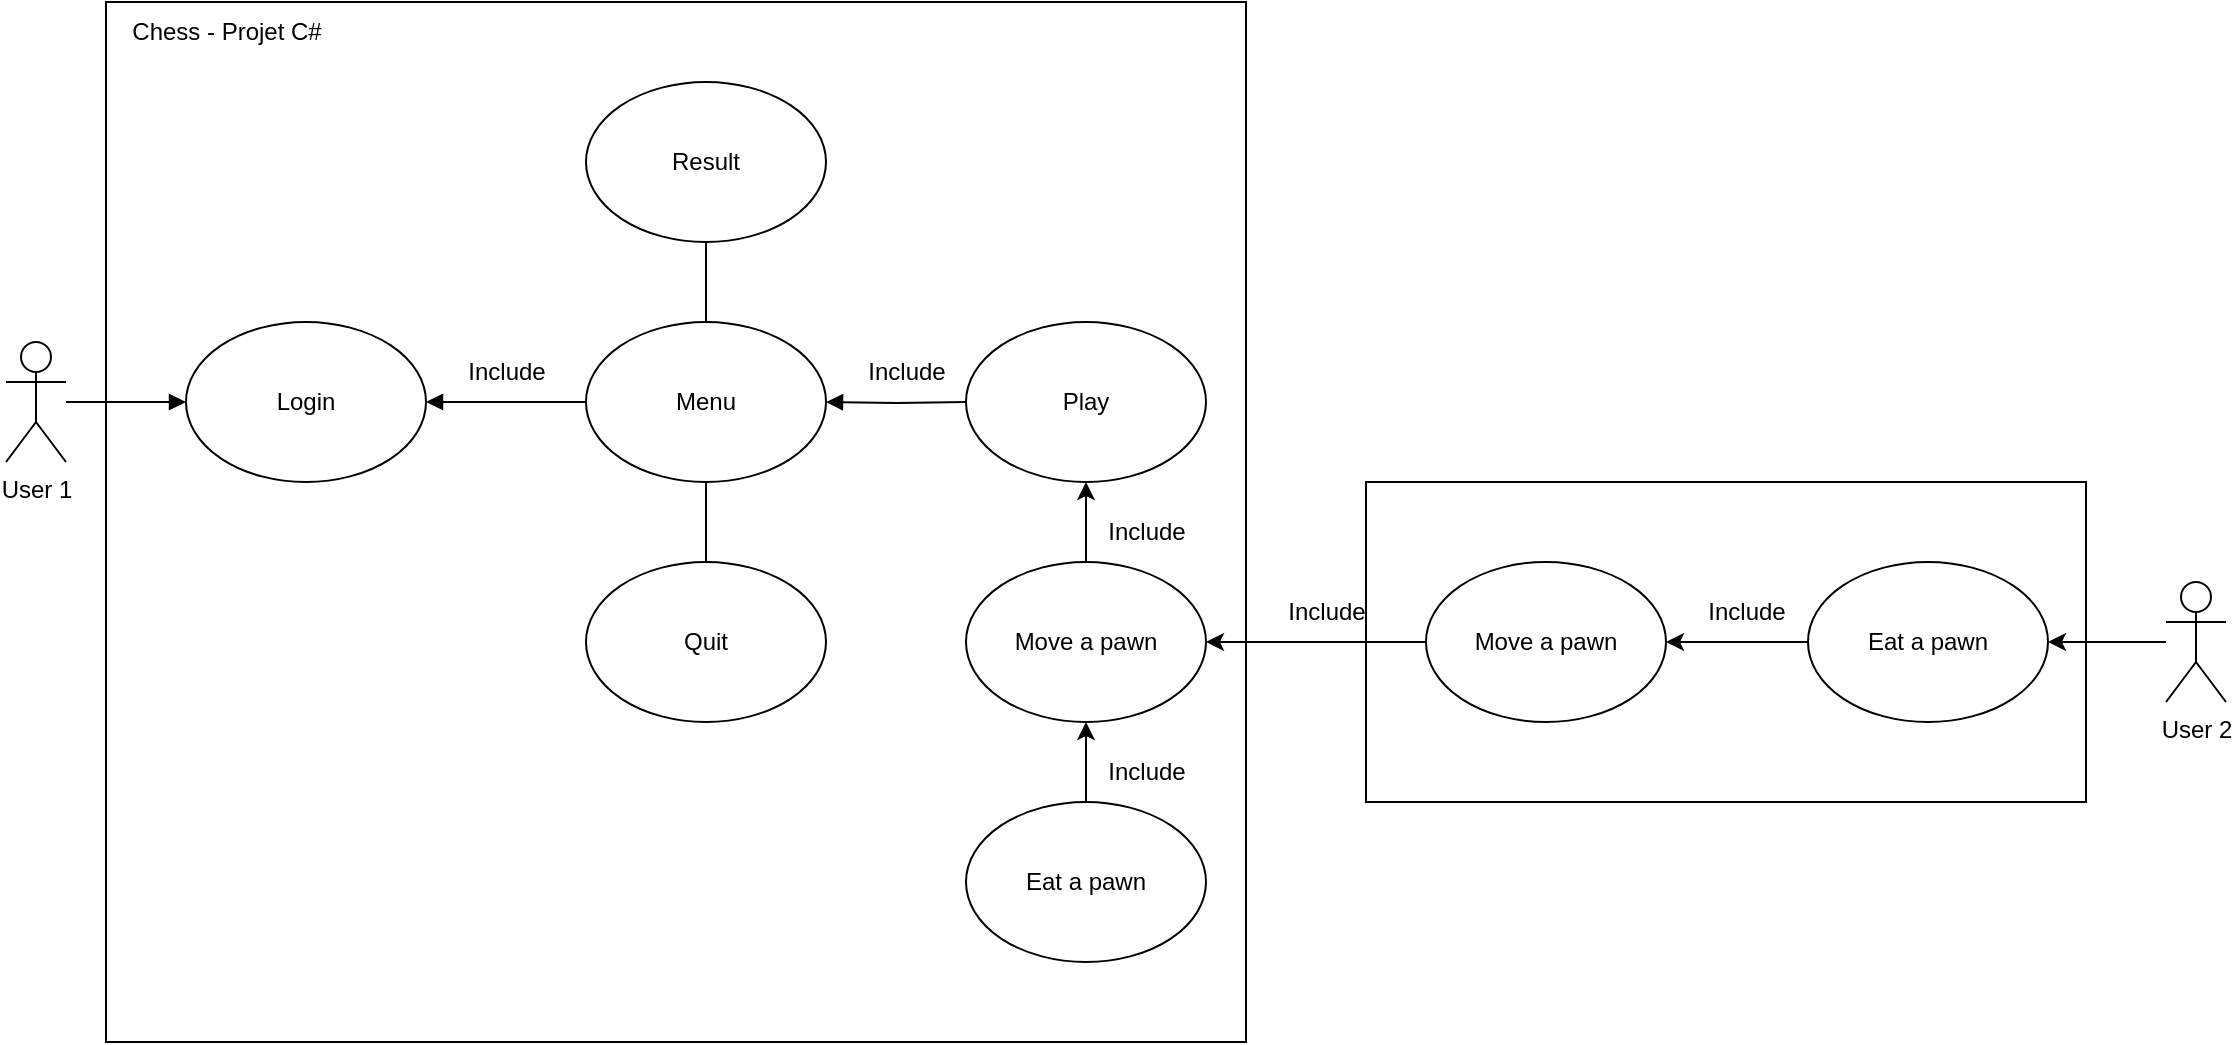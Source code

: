 <mxfile version="20.3.0" type="device"><diagram id="2cjsr1L7NgXO2NWgIAJk" name="Page-1"><mxGraphModel dx="1422" dy="875" grid="1" gridSize="10" guides="1" tooltips="1" connect="1" arrows="1" fold="1" page="1" pageScale="1" pageWidth="827" pageHeight="1169" math="0" shadow="0"><root><mxCell id="0"/><mxCell id="1" parent="0"/><mxCell id="vvSb5dUs8P68CyPUkBZt-1" value="" style="rounded=0;whiteSpace=wrap;html=1;" parent="1" vertex="1"><mxGeometry x="790" y="440" width="360" height="160" as="geometry"/></mxCell><mxCell id="znJQ7qrJtKN4a2XGMxJr-24" value="" style="rounded=0;whiteSpace=wrap;html=1;" parent="1" vertex="1"><mxGeometry x="160" y="200" width="570" height="520" as="geometry"/></mxCell><mxCell id="znJQ7qrJtKN4a2XGMxJr-23" value="" style="edgeStyle=orthogonalEdgeStyle;rounded=0;orthogonalLoop=1;jettySize=auto;html=1;endArrow=block;endFill=1;" parent="1" source="znJQ7qrJtKN4a2XGMxJr-1" target="znJQ7qrJtKN4a2XGMxJr-5" edge="1"><mxGeometry relative="1" as="geometry"/></mxCell><mxCell id="znJQ7qrJtKN4a2XGMxJr-1" value="User 1" style="shape=umlActor;verticalLabelPosition=bottom;verticalAlign=top;html=1;outlineConnect=0;" parent="1" vertex="1"><mxGeometry x="110" y="370" width="30" height="60" as="geometry"/></mxCell><mxCell id="znJQ7qrJtKN4a2XGMxJr-4" value="Play" style="ellipse;whiteSpace=wrap;html=1;" parent="1" vertex="1"><mxGeometry x="590" y="360" width="120" height="80" as="geometry"/></mxCell><mxCell id="znJQ7qrJtKN4a2XGMxJr-15" value="" style="edgeStyle=orthogonalEdgeStyle;rounded=0;orthogonalLoop=1;jettySize=auto;html=1;endArrow=none;endFill=0;startArrow=block;startFill=1;" parent="1" source="znJQ7qrJtKN4a2XGMxJr-5" target="znJQ7qrJtKN4a2XGMxJr-14" edge="1"><mxGeometry relative="1" as="geometry"/></mxCell><mxCell id="znJQ7qrJtKN4a2XGMxJr-5" value="Login" style="ellipse;whiteSpace=wrap;html=1;" parent="1" vertex="1"><mxGeometry x="200" y="360" width="120" height="80" as="geometry"/></mxCell><mxCell id="znJQ7qrJtKN4a2XGMxJr-8" value="Quit" style="ellipse;whiteSpace=wrap;html=1;" parent="1" vertex="1"><mxGeometry x="400" y="480" width="120" height="80" as="geometry"/></mxCell><mxCell id="znJQ7qrJtKN4a2XGMxJr-26" value="" style="edgeStyle=orthogonalEdgeStyle;rounded=0;orthogonalLoop=1;jettySize=auto;html=1;startArrow=block;startFill=1;endArrow=none;endFill=0;" parent="1" target="znJQ7qrJtKN4a2XGMxJr-4" edge="1"><mxGeometry relative="1" as="geometry"><mxPoint x="520" y="400" as="sourcePoint"/></mxGeometry></mxCell><mxCell id="znJQ7qrJtKN4a2XGMxJr-12" value="Result" style="ellipse;whiteSpace=wrap;html=1;" parent="1" vertex="1"><mxGeometry x="400" y="240" width="120" height="80" as="geometry"/></mxCell><mxCell id="znJQ7qrJtKN4a2XGMxJr-16" value="" style="edgeStyle=orthogonalEdgeStyle;rounded=0;orthogonalLoop=1;jettySize=auto;html=1;endArrow=none;endFill=0;" parent="1" source="znJQ7qrJtKN4a2XGMxJr-14" target="znJQ7qrJtKN4a2XGMxJr-12" edge="1"><mxGeometry relative="1" as="geometry"/></mxCell><mxCell id="znJQ7qrJtKN4a2XGMxJr-17" value="" style="edgeStyle=orthogonalEdgeStyle;rounded=0;orthogonalLoop=1;jettySize=auto;html=1;endArrow=none;endFill=0;" parent="1" source="znJQ7qrJtKN4a2XGMxJr-14" target="znJQ7qrJtKN4a2XGMxJr-8" edge="1"><mxGeometry relative="1" as="geometry"/></mxCell><mxCell id="znJQ7qrJtKN4a2XGMxJr-14" value="Menu" style="ellipse;whiteSpace=wrap;html=1;" parent="1" vertex="1"><mxGeometry x="400" y="360" width="120" height="80" as="geometry"/></mxCell><mxCell id="znJQ7qrJtKN4a2XGMxJr-20" value="Include" style="text;html=1;align=center;verticalAlign=middle;resizable=0;points=[];autosize=1;strokeColor=none;fillColor=none;" parent="1" vertex="1"><mxGeometry x="330" y="370" width="60" height="30" as="geometry"/></mxCell><mxCell id="znJQ7qrJtKN4a2XGMxJr-22" value="Include" style="text;html=1;align=center;verticalAlign=middle;resizable=0;points=[];autosize=1;strokeColor=none;fillColor=none;" parent="1" vertex="1"><mxGeometry x="530" y="370" width="60" height="30" as="geometry"/></mxCell><mxCell id="znJQ7qrJtKN4a2XGMxJr-28" value="Chess - Projet C#" style="text;html=1;align=center;verticalAlign=middle;resizable=0;points=[];autosize=1;strokeColor=none;fillColor=none;" parent="1" vertex="1"><mxGeometry x="160" y="200" width="120" height="30" as="geometry"/></mxCell><mxCell id="vvSb5dUs8P68CyPUkBZt-4" value="" style="edgeStyle=orthogonalEdgeStyle;rounded=0;orthogonalLoop=1;jettySize=auto;html=1;" parent="1" source="znJQ7qrJtKN4a2XGMxJr-29" target="vvSb5dUs8P68CyPUkBZt-3" edge="1"><mxGeometry relative="1" as="geometry"/></mxCell><mxCell id="znJQ7qrJtKN4a2XGMxJr-29" value="Eat a pawn" style="ellipse;whiteSpace=wrap;html=1;" parent="1" vertex="1"><mxGeometry x="1011" y="480" width="120" height="80" as="geometry"/></mxCell><mxCell id="vvSb5dUs8P68CyPUkBZt-22" value="" style="edgeStyle=orthogonalEdgeStyle;rounded=0;orthogonalLoop=1;jettySize=auto;html=1;startArrow=none;startFill=0;endArrow=classic;endFill=1;" parent="1" source="vvSb5dUs8P68CyPUkBZt-2" target="znJQ7qrJtKN4a2XGMxJr-29" edge="1"><mxGeometry relative="1" as="geometry"/></mxCell><mxCell id="vvSb5dUs8P68CyPUkBZt-2" value="User 2" style="shape=umlActor;verticalLabelPosition=bottom;verticalAlign=top;html=1;outlineConnect=0;" parent="1" vertex="1"><mxGeometry x="1190" y="490" width="30" height="60" as="geometry"/></mxCell><mxCell id="vvSb5dUs8P68CyPUkBZt-3" value="Move a pawn" style="ellipse;whiteSpace=wrap;html=1;" parent="1" vertex="1"><mxGeometry x="820" y="480" width="120" height="80" as="geometry"/></mxCell><mxCell id="vvSb5dUs8P68CyPUkBZt-5" value="Include" style="text;html=1;align=center;verticalAlign=middle;resizable=0;points=[];autosize=1;strokeColor=none;fillColor=none;" parent="1" vertex="1"><mxGeometry x="950" y="490" width="60" height="30" as="geometry"/></mxCell><mxCell id="vvSb5dUs8P68CyPUkBZt-9" value="Eat a pawn" style="ellipse;whiteSpace=wrap;html=1;" parent="1" vertex="1"><mxGeometry x="590" y="600" width="120" height="80" as="geometry"/></mxCell><mxCell id="vvSb5dUs8P68CyPUkBZt-11" value="Include" style="text;html=1;align=center;verticalAlign=middle;resizable=0;points=[];autosize=1;strokeColor=none;fillColor=none;" parent="1" vertex="1"><mxGeometry x="650" y="450" width="60" height="30" as="geometry"/></mxCell><mxCell id="vvSb5dUs8P68CyPUkBZt-14" value="" style="edgeStyle=orthogonalEdgeStyle;rounded=0;orthogonalLoop=1;jettySize=auto;html=1;startArrow=none;startFill=0;endArrow=classic;endFill=1;" parent="1" source="vvSb5dUs8P68CyPUkBZt-13" target="znJQ7qrJtKN4a2XGMxJr-4" edge="1"><mxGeometry relative="1" as="geometry"/></mxCell><mxCell id="vvSb5dUs8P68CyPUkBZt-16" value="" style="edgeStyle=orthogonalEdgeStyle;rounded=0;orthogonalLoop=1;jettySize=auto;html=1;startArrow=classic;startFill=1;endArrow=none;endFill=0;" parent="1" source="vvSb5dUs8P68CyPUkBZt-13" target="vvSb5dUs8P68CyPUkBZt-9" edge="1"><mxGeometry relative="1" as="geometry"/></mxCell><mxCell id="vvSb5dUs8P68CyPUkBZt-18" value="" style="edgeStyle=orthogonalEdgeStyle;rounded=0;orthogonalLoop=1;jettySize=auto;html=1;startArrow=classic;startFill=1;endArrow=none;endFill=0;" parent="1" source="vvSb5dUs8P68CyPUkBZt-13" target="vvSb5dUs8P68CyPUkBZt-3" edge="1"><mxGeometry relative="1" as="geometry"/></mxCell><mxCell id="vvSb5dUs8P68CyPUkBZt-13" value="Move a pawn" style="ellipse;whiteSpace=wrap;html=1;" parent="1" vertex="1"><mxGeometry x="590" y="480" width="120" height="80" as="geometry"/></mxCell><mxCell id="vvSb5dUs8P68CyPUkBZt-17" value="Include" style="text;html=1;align=center;verticalAlign=middle;resizable=0;points=[];autosize=1;strokeColor=none;fillColor=none;" parent="1" vertex="1"><mxGeometry x="650" y="570" width="60" height="30" as="geometry"/></mxCell><mxCell id="vvSb5dUs8P68CyPUkBZt-23" value="Include" style="text;html=1;align=center;verticalAlign=middle;resizable=0;points=[];autosize=1;strokeColor=none;fillColor=none;" parent="1" vertex="1"><mxGeometry x="740" y="490" width="60" height="30" as="geometry"/></mxCell></root></mxGraphModel></diagram></mxfile>